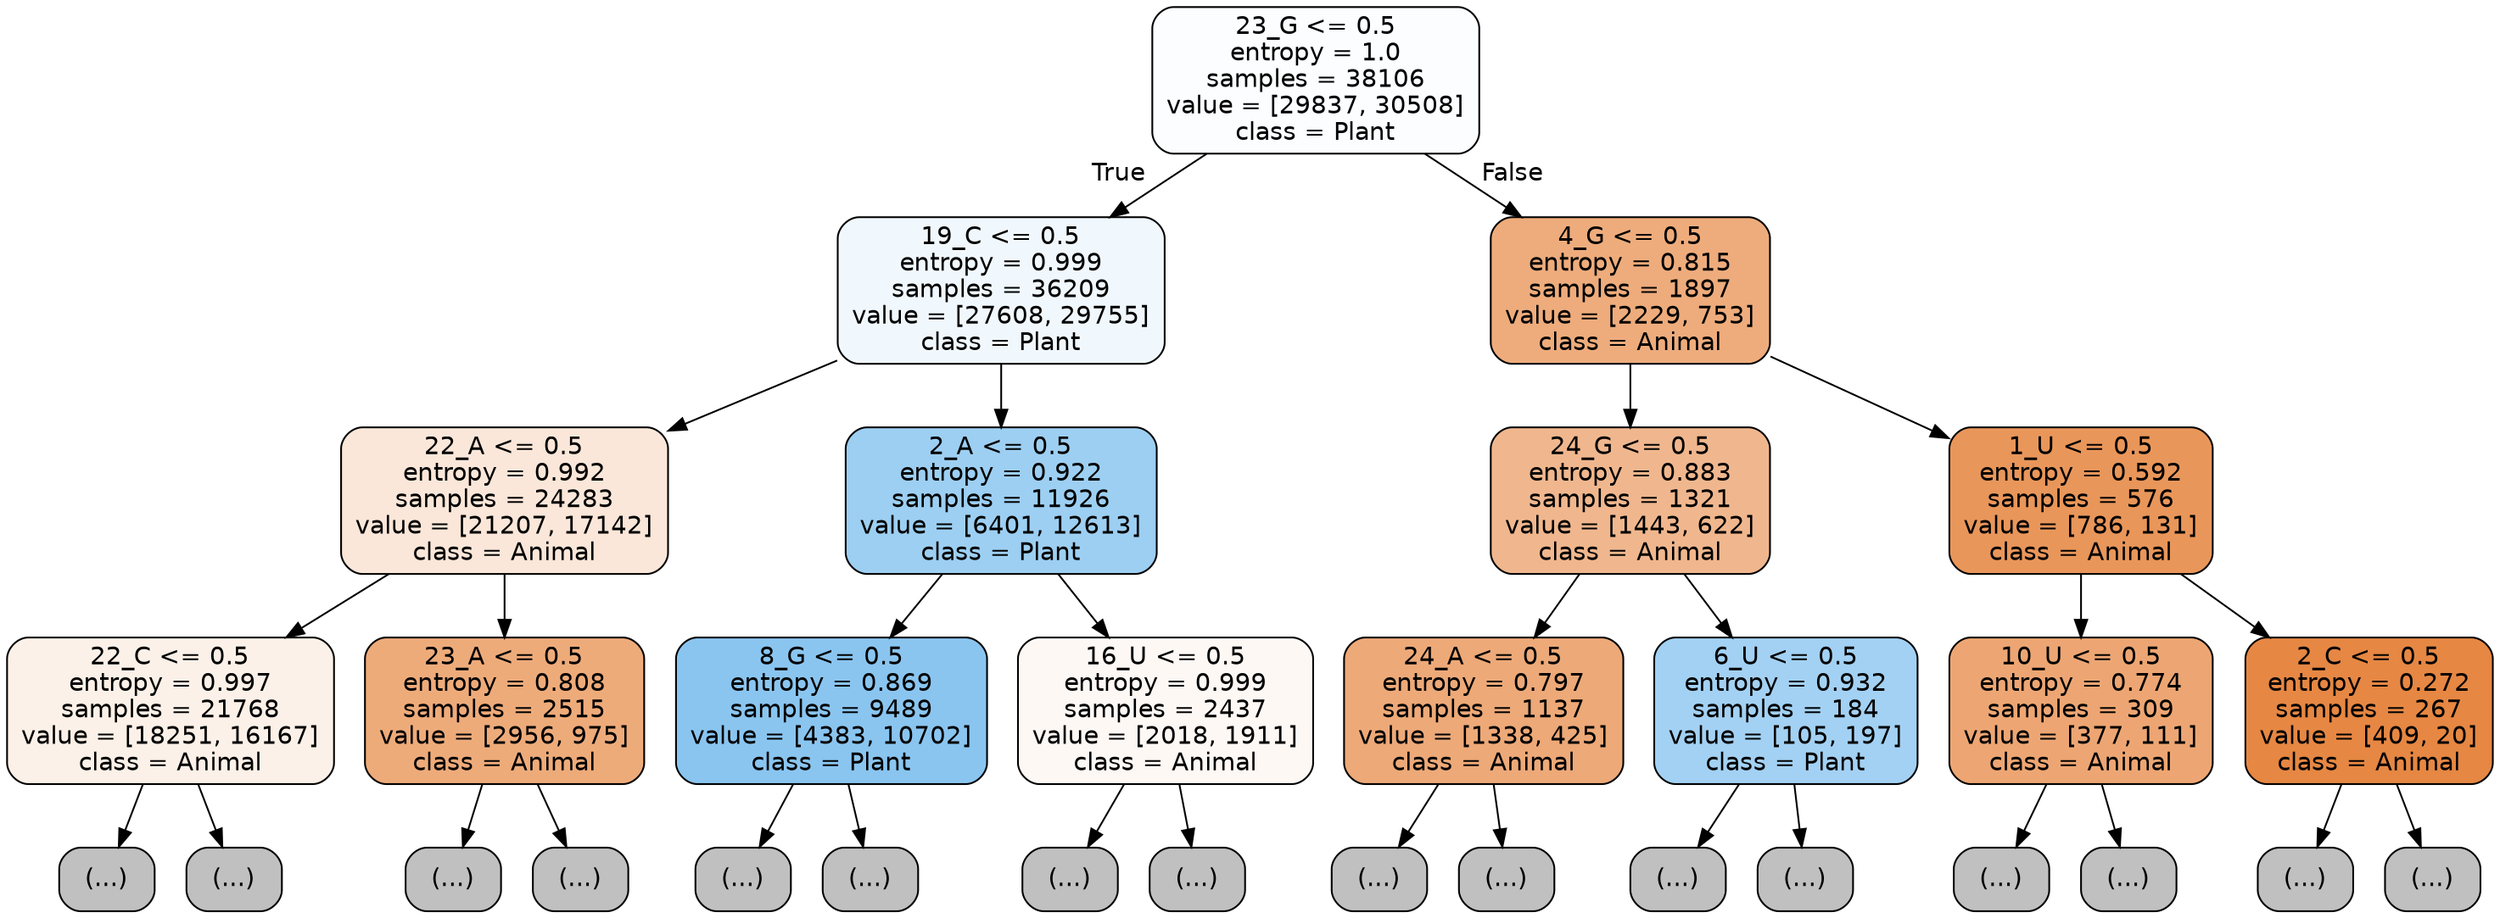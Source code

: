 digraph Tree {
node [shape=box, style="filled, rounded", color="black", fontname="helvetica"] ;
edge [fontname="helvetica"] ;
0 [label="23_G <= 0.5\nentropy = 1.0\nsamples = 38106\nvalue = [29837, 30508]\nclass = Plant", fillcolor="#fbfdfe"] ;
1 [label="19_C <= 0.5\nentropy = 0.999\nsamples = 36209\nvalue = [27608, 29755]\nclass = Plant", fillcolor="#f1f8fd"] ;
0 -> 1 [labeldistance=2.5, labelangle=45, headlabel="True"] ;
2 [label="22_A <= 0.5\nentropy = 0.992\nsamples = 24283\nvalue = [21207, 17142]\nclass = Animal", fillcolor="#fae7d9"] ;
1 -> 2 ;
3 [label="22_C <= 0.5\nentropy = 0.997\nsamples = 21768\nvalue = [18251, 16167]\nclass = Animal", fillcolor="#fcf1e8"] ;
2 -> 3 ;
4 [label="(...)", fillcolor="#C0C0C0"] ;
3 -> 4 ;
9705 [label="(...)", fillcolor="#C0C0C0"] ;
3 -> 9705 ;
10892 [label="23_A <= 0.5\nentropy = 0.808\nsamples = 2515\nvalue = [2956, 975]\nclass = Animal", fillcolor="#eeab7a"] ;
2 -> 10892 ;
10893 [label="(...)", fillcolor="#C0C0C0"] ;
10892 -> 10893 ;
12022 [label="(...)", fillcolor="#C0C0C0"] ;
10892 -> 12022 ;
12155 [label="2_A <= 0.5\nentropy = 0.922\nsamples = 11926\nvalue = [6401, 12613]\nclass = Plant", fillcolor="#9dcff2"] ;
1 -> 12155 ;
12156 [label="8_G <= 0.5\nentropy = 0.869\nsamples = 9489\nvalue = [4383, 10702]\nclass = Plant", fillcolor="#8ac5f0"] ;
12155 -> 12156 ;
12157 [label="(...)", fillcolor="#C0C0C0"] ;
12156 -> 12157 ;
14494 [label="(...)", fillcolor="#C0C0C0"] ;
12156 -> 14494 ;
15277 [label="16_U <= 0.5\nentropy = 0.999\nsamples = 2437\nvalue = [2018, 1911]\nclass = Animal", fillcolor="#fef8f5"] ;
12155 -> 15277 ;
15278 [label="(...)", fillcolor="#C0C0C0"] ;
15277 -> 15278 ;
15955 [label="(...)", fillcolor="#C0C0C0"] ;
15277 -> 15955 ;
16268 [label="4_G <= 0.5\nentropy = 0.815\nsamples = 1897\nvalue = [2229, 753]\nclass = Animal", fillcolor="#eeac7c"] ;
0 -> 16268 [labeldistance=2.5, labelangle=-45, headlabel="False"] ;
16269 [label="24_G <= 0.5\nentropy = 0.883\nsamples = 1321\nvalue = [1443, 622]\nclass = Animal", fillcolor="#f0b78e"] ;
16268 -> 16269 ;
16270 [label="24_A <= 0.5\nentropy = 0.797\nsamples = 1137\nvalue = [1338, 425]\nclass = Animal", fillcolor="#eda978"] ;
16269 -> 16270 ;
16271 [label="(...)", fillcolor="#C0C0C0"] ;
16270 -> 16271 ;
16656 [label="(...)", fillcolor="#C0C0C0"] ;
16270 -> 16656 ;
16721 [label="6_U <= 0.5\nentropy = 0.932\nsamples = 184\nvalue = [105, 197]\nclass = Plant", fillcolor="#a3d1f3"] ;
16269 -> 16721 ;
16722 [label="(...)", fillcolor="#C0C0C0"] ;
16721 -> 16722 ;
16803 [label="(...)", fillcolor="#C0C0C0"] ;
16721 -> 16803 ;
16818 [label="1_U <= 0.5\nentropy = 0.592\nsamples = 576\nvalue = [786, 131]\nclass = Animal", fillcolor="#e9965a"] ;
16268 -> 16818 ;
16819 [label="10_U <= 0.5\nentropy = 0.774\nsamples = 309\nvalue = [377, 111]\nclass = Animal", fillcolor="#eda673"] ;
16818 -> 16819 ;
16820 [label="(...)", fillcolor="#C0C0C0"] ;
16819 -> 16820 ;
16917 [label="(...)", fillcolor="#C0C0C0"] ;
16819 -> 16917 ;
16960 [label="2_C <= 0.5\nentropy = 0.272\nsamples = 267\nvalue = [409, 20]\nclass = Animal", fillcolor="#e68743"] ;
16818 -> 16960 ;
16961 [label="(...)", fillcolor="#C0C0C0"] ;
16960 -> 16961 ;
16998 [label="(...)", fillcolor="#C0C0C0"] ;
16960 -> 16998 ;
}